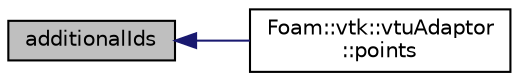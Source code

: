 digraph "additionalIds"
{
  bgcolor="transparent";
  edge [fontname="Helvetica",fontsize="10",labelfontname="Helvetica",labelfontsize="10"];
  node [fontname="Helvetica",fontsize="10",shape=record];
  rankdir="LR";
  Node1 [label="additionalIds",height=0.2,width=0.4,color="black", fillcolor="grey75", style="filled" fontcolor="black"];
  Node1 -> Node2 [dir="back",color="midnightblue",fontsize="10",style="solid",fontname="Helvetica"];
  Node2 [label="Foam::vtk::vtuAdaptor\l::points",height=0.2,width=0.4,color="black",URL="$classFoam_1_1vtk_1_1vtuAdaptor.html#ac8c3b02287f6ad8b4d0cbcddc27820ed",tooltip="The vtk points for the mesh (and decomposition) "];
}
